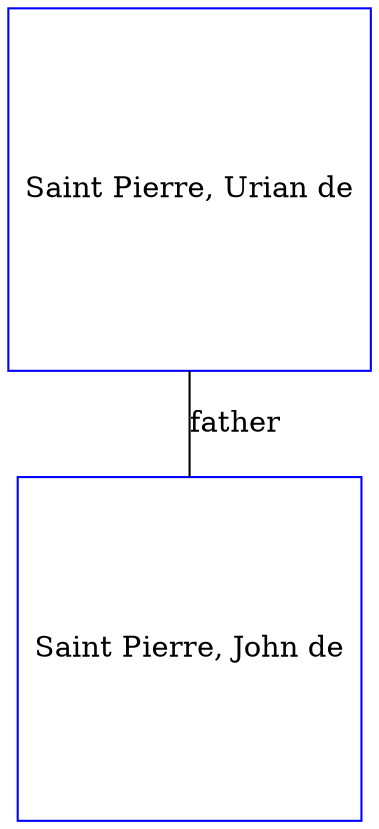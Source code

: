 digraph D {
    edge [dir=none];    node [shape=box];    "015545"   [label="Saint Pierre, John de", shape=box, regular=1, color="blue"] ;
"015546"   [label="Saint Pierre, Urian de", shape=box, regular=1, color="blue"] ;
015546->015545 [label="father",arrowsize=0.0]; 
}